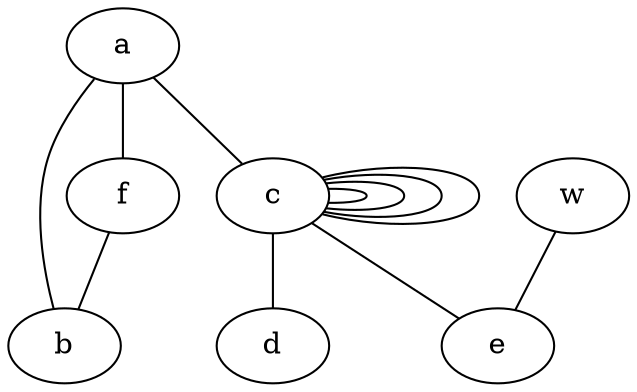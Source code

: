 graph
  {
  a -- b;
  c -- d;
  c -- c;
  a -- c;
  c -- e;
  w -- e;
  a -- f;
  f -- b;
  c -- c;
  c -- c;
  c -- c;
  }
